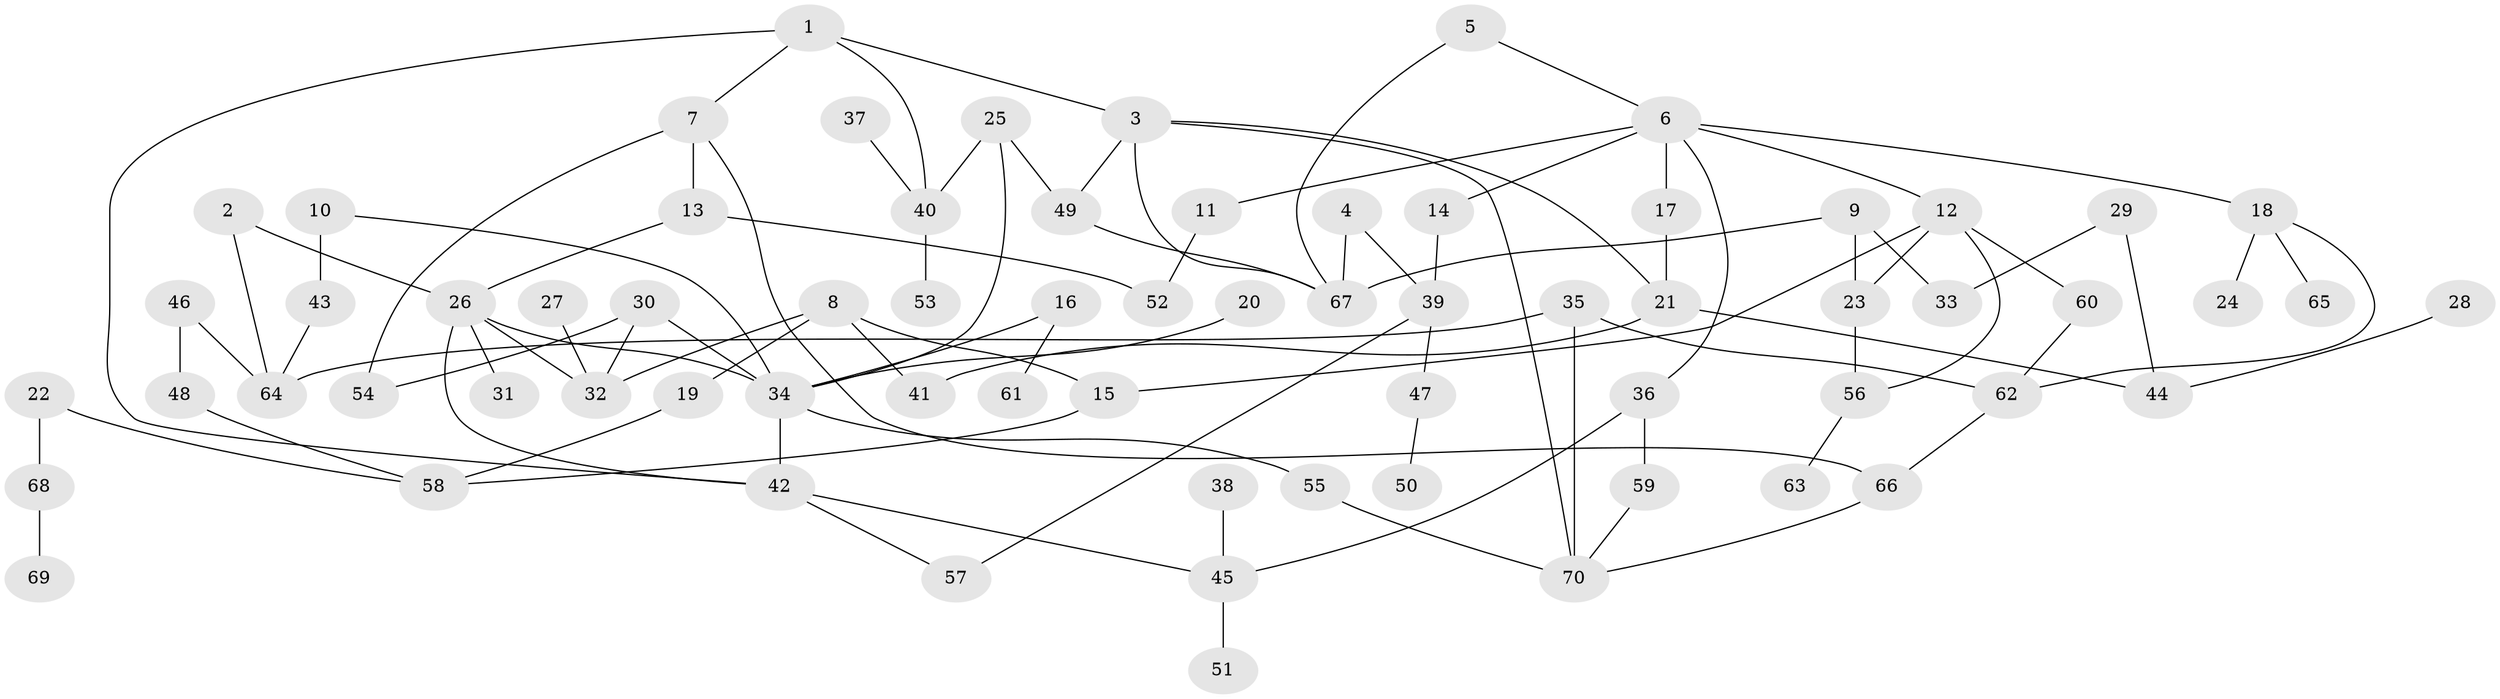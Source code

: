 // original degree distribution, {6: 0.04040404040404041, 4: 0.08080808080808081, 7: 0.020202020202020204, 2: 0.3333333333333333, 1: 0.2727272727272727, 5: 0.0707070707070707, 3: 0.1717171717171717, 9: 0.010101010101010102}
// Generated by graph-tools (version 1.1) at 2025/36/03/04/25 23:36:08]
// undirected, 70 vertices, 96 edges
graph export_dot {
  node [color=gray90,style=filled];
  1;
  2;
  3;
  4;
  5;
  6;
  7;
  8;
  9;
  10;
  11;
  12;
  13;
  14;
  15;
  16;
  17;
  18;
  19;
  20;
  21;
  22;
  23;
  24;
  25;
  26;
  27;
  28;
  29;
  30;
  31;
  32;
  33;
  34;
  35;
  36;
  37;
  38;
  39;
  40;
  41;
  42;
  43;
  44;
  45;
  46;
  47;
  48;
  49;
  50;
  51;
  52;
  53;
  54;
  55;
  56;
  57;
  58;
  59;
  60;
  61;
  62;
  63;
  64;
  65;
  66;
  67;
  68;
  69;
  70;
  1 -- 3 [weight=1.0];
  1 -- 7 [weight=1.0];
  1 -- 40 [weight=1.0];
  1 -- 42 [weight=1.0];
  2 -- 26 [weight=1.0];
  2 -- 64 [weight=1.0];
  3 -- 21 [weight=1.0];
  3 -- 49 [weight=1.0];
  3 -- 67 [weight=1.0];
  3 -- 70 [weight=1.0];
  4 -- 39 [weight=1.0];
  4 -- 67 [weight=1.0];
  5 -- 6 [weight=1.0];
  5 -- 67 [weight=1.0];
  6 -- 11 [weight=1.0];
  6 -- 12 [weight=1.0];
  6 -- 14 [weight=1.0];
  6 -- 17 [weight=1.0];
  6 -- 18 [weight=1.0];
  6 -- 36 [weight=1.0];
  7 -- 13 [weight=2.0];
  7 -- 54 [weight=1.0];
  7 -- 66 [weight=1.0];
  8 -- 15 [weight=1.0];
  8 -- 19 [weight=1.0];
  8 -- 32 [weight=1.0];
  8 -- 41 [weight=1.0];
  9 -- 23 [weight=1.0];
  9 -- 33 [weight=1.0];
  9 -- 67 [weight=1.0];
  10 -- 34 [weight=1.0];
  10 -- 43 [weight=1.0];
  11 -- 52 [weight=1.0];
  12 -- 15 [weight=1.0];
  12 -- 23 [weight=1.0];
  12 -- 56 [weight=1.0];
  12 -- 60 [weight=1.0];
  13 -- 26 [weight=1.0];
  13 -- 52 [weight=1.0];
  14 -- 39 [weight=1.0];
  15 -- 58 [weight=1.0];
  16 -- 34 [weight=1.0];
  16 -- 61 [weight=1.0];
  17 -- 21 [weight=1.0];
  18 -- 24 [weight=1.0];
  18 -- 62 [weight=1.0];
  18 -- 65 [weight=1.0];
  19 -- 58 [weight=1.0];
  20 -- 34 [weight=1.0];
  21 -- 41 [weight=1.0];
  21 -- 44 [weight=1.0];
  22 -- 58 [weight=1.0];
  22 -- 68 [weight=1.0];
  23 -- 56 [weight=1.0];
  25 -- 34 [weight=1.0];
  25 -- 40 [weight=1.0];
  25 -- 49 [weight=1.0];
  26 -- 31 [weight=1.0];
  26 -- 32 [weight=1.0];
  26 -- 34 [weight=1.0];
  26 -- 42 [weight=1.0];
  27 -- 32 [weight=1.0];
  28 -- 44 [weight=1.0];
  29 -- 33 [weight=1.0];
  29 -- 44 [weight=1.0];
  30 -- 32 [weight=1.0];
  30 -- 34 [weight=1.0];
  30 -- 54 [weight=1.0];
  34 -- 42 [weight=1.0];
  34 -- 55 [weight=1.0];
  35 -- 62 [weight=1.0];
  35 -- 64 [weight=2.0];
  35 -- 70 [weight=2.0];
  36 -- 45 [weight=1.0];
  36 -- 59 [weight=1.0];
  37 -- 40 [weight=1.0];
  38 -- 45 [weight=1.0];
  39 -- 47 [weight=1.0];
  39 -- 57 [weight=1.0];
  40 -- 53 [weight=1.0];
  42 -- 45 [weight=1.0];
  42 -- 57 [weight=1.0];
  43 -- 64 [weight=1.0];
  45 -- 51 [weight=2.0];
  46 -- 48 [weight=1.0];
  46 -- 64 [weight=1.0];
  47 -- 50 [weight=1.0];
  48 -- 58 [weight=1.0];
  49 -- 67 [weight=1.0];
  55 -- 70 [weight=1.0];
  56 -- 63 [weight=1.0];
  59 -- 70 [weight=1.0];
  60 -- 62 [weight=1.0];
  62 -- 66 [weight=1.0];
  66 -- 70 [weight=1.0];
  68 -- 69 [weight=1.0];
}
